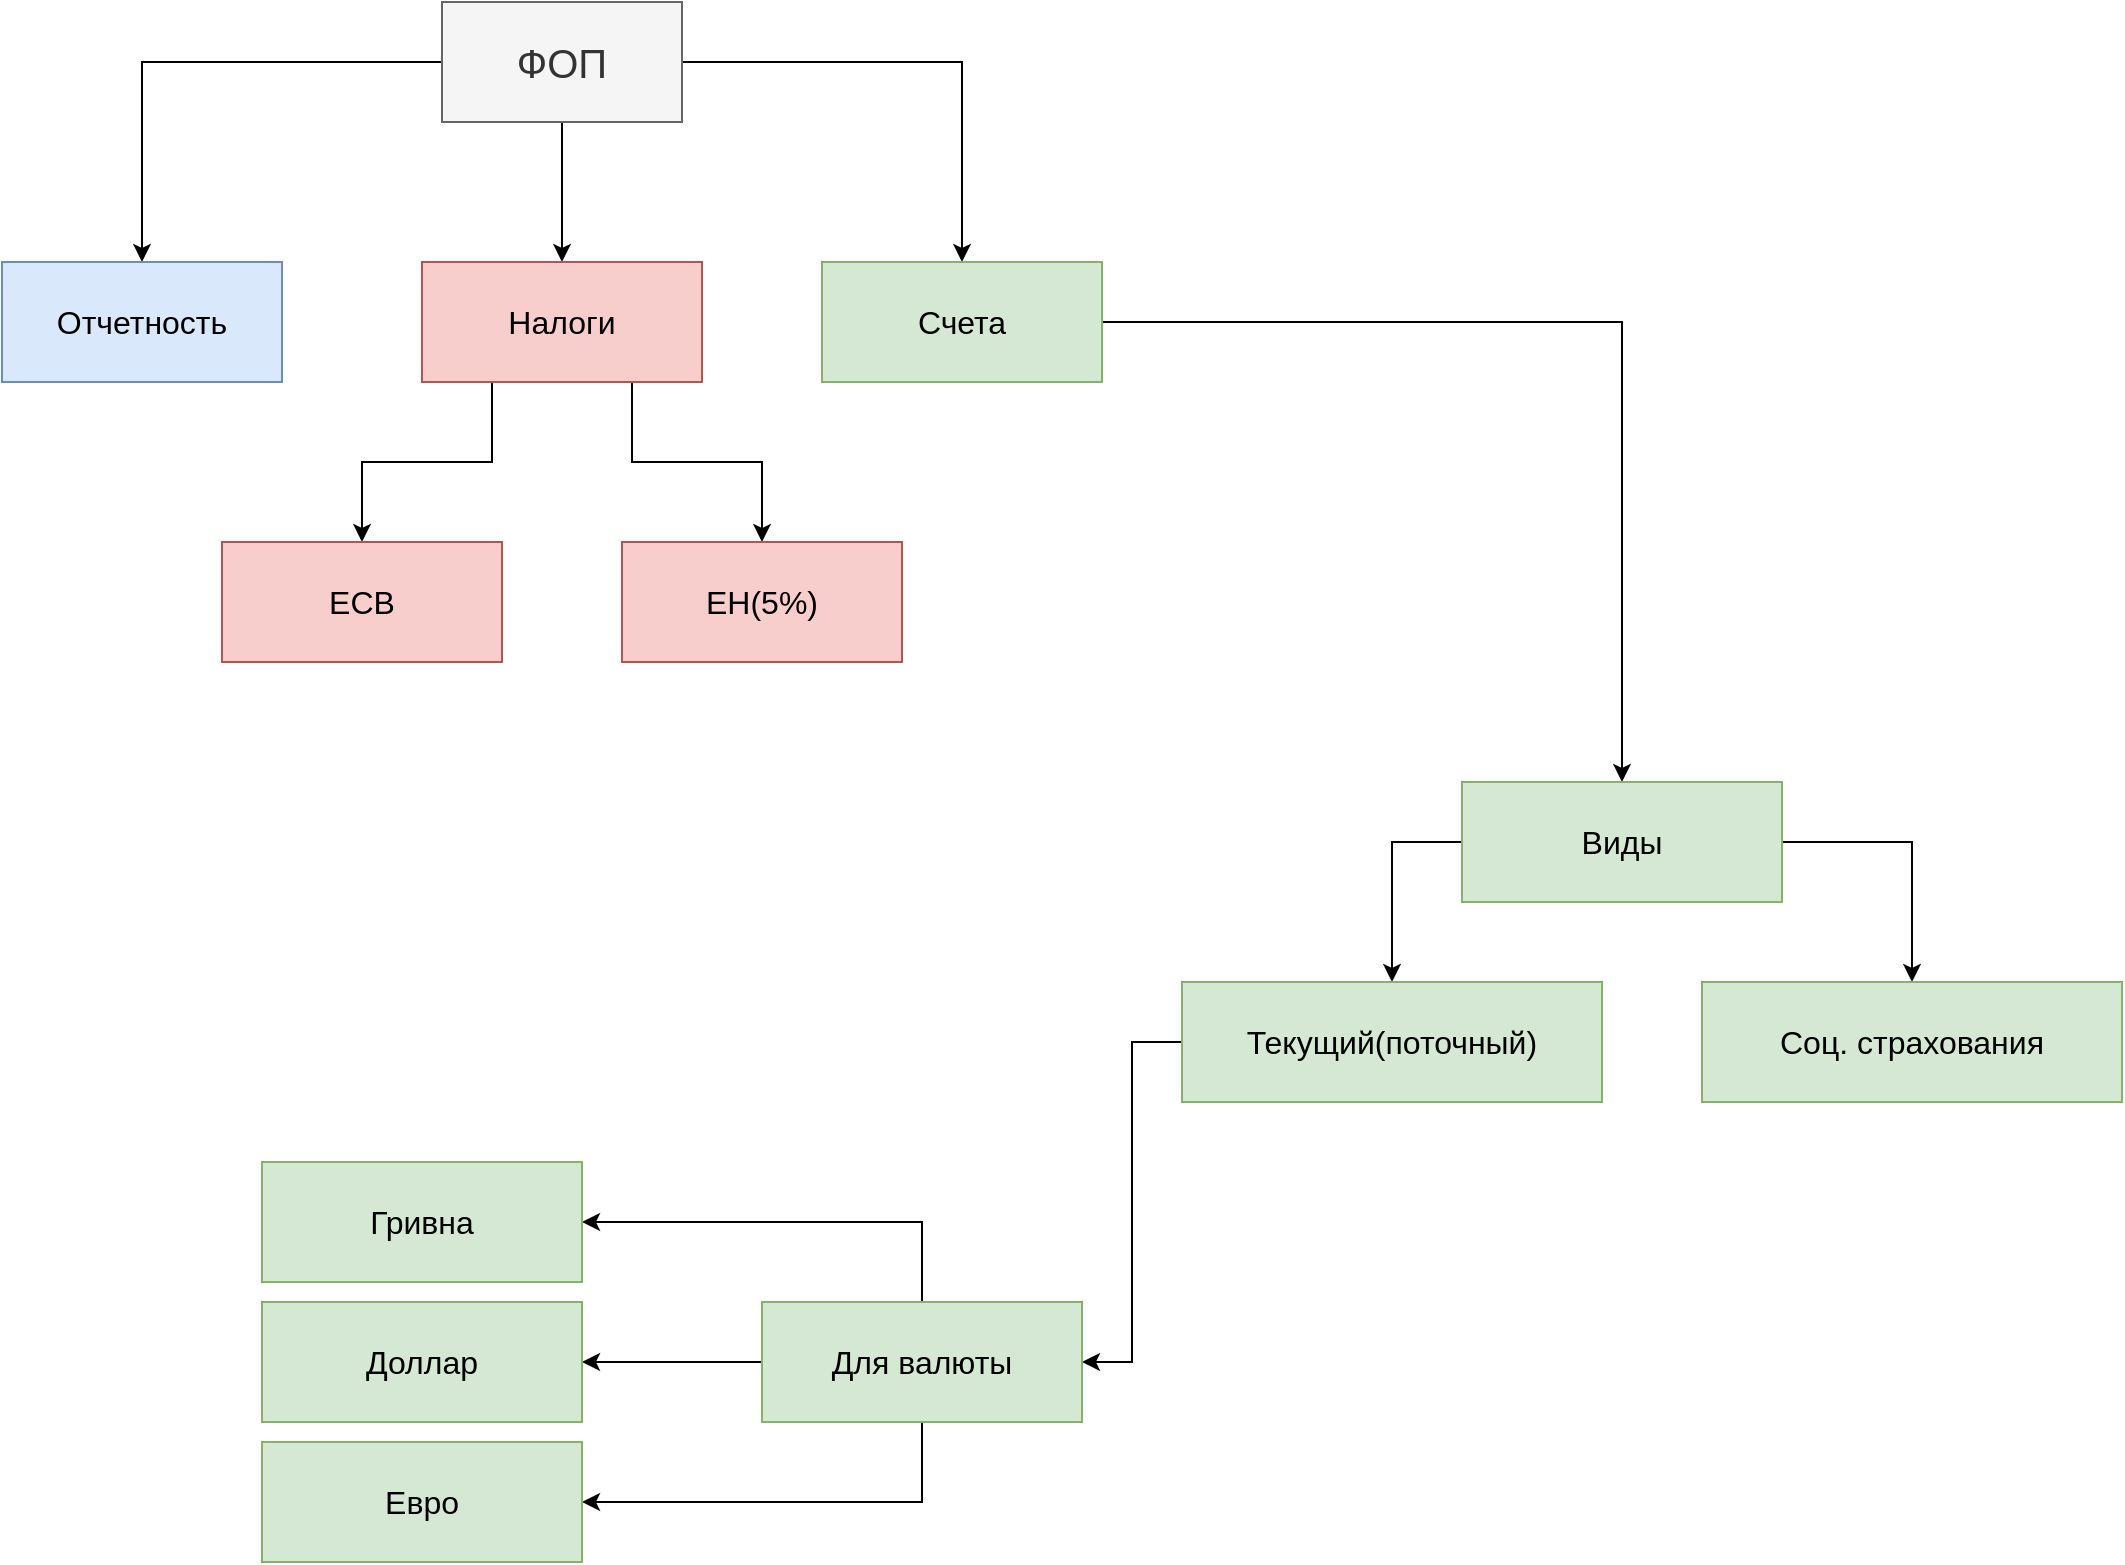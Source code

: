 <mxfile version="13.9.9" type="device"><diagram id="vsFDFMEt3LsC_WMaCf4T" name="Сторінка-1"><mxGraphModel dx="1115" dy="795" grid="1" gridSize="10" guides="1" tooltips="1" connect="1" arrows="1" fold="1" page="1" pageScale="1" pageWidth="2339" pageHeight="3300" math="0" shadow="0"><root><mxCell id="0"/><mxCell id="1" parent="0"/><mxCell id="O0cALW0eUCgUNM2VmjyE-5" style="edgeStyle=orthogonalEdgeStyle;rounded=0;orthogonalLoop=1;jettySize=auto;html=1;exitX=0;exitY=0.5;exitDx=0;exitDy=0;entryX=0.5;entryY=0;entryDx=0;entryDy=0;" edge="1" parent="1" source="O0cALW0eUCgUNM2VmjyE-1" target="O0cALW0eUCgUNM2VmjyE-2"><mxGeometry relative="1" as="geometry"/></mxCell><mxCell id="O0cALW0eUCgUNM2VmjyE-6" style="edgeStyle=orthogonalEdgeStyle;rounded=0;orthogonalLoop=1;jettySize=auto;html=1;exitX=0.5;exitY=1;exitDx=0;exitDy=0;entryX=0.5;entryY=0;entryDx=0;entryDy=0;" edge="1" parent="1" source="O0cALW0eUCgUNM2VmjyE-1" target="O0cALW0eUCgUNM2VmjyE-3"><mxGeometry relative="1" as="geometry"/></mxCell><mxCell id="O0cALW0eUCgUNM2VmjyE-7" style="edgeStyle=orthogonalEdgeStyle;rounded=0;orthogonalLoop=1;jettySize=auto;html=1;exitX=1;exitY=0.5;exitDx=0;exitDy=0;entryX=0.5;entryY=0;entryDx=0;entryDy=0;" edge="1" parent="1" source="O0cALW0eUCgUNM2VmjyE-1" target="O0cALW0eUCgUNM2VmjyE-4"><mxGeometry relative="1" as="geometry"/></mxCell><mxCell id="O0cALW0eUCgUNM2VmjyE-1" value="&lt;font style=&quot;font-size: 20px&quot;&gt;ФОП&lt;/font&gt;" style="rounded=0;whiteSpace=wrap;html=1;fillColor=#f5f5f5;strokeColor=#666666;fontColor=#333333;" vertex="1" parent="1"><mxGeometry x="500" y="120" width="120" height="60" as="geometry"/></mxCell><mxCell id="O0cALW0eUCgUNM2VmjyE-2" value="&lt;font style=&quot;font-size: 16px&quot;&gt;Отчетность&lt;/font&gt;" style="rounded=0;whiteSpace=wrap;html=1;fillColor=#dae8fc;strokeColor=#6c8ebf;" vertex="1" parent="1"><mxGeometry x="280" y="250" width="140" height="60" as="geometry"/></mxCell><mxCell id="O0cALW0eUCgUNM2VmjyE-27" style="edgeStyle=orthogonalEdgeStyle;rounded=0;orthogonalLoop=1;jettySize=auto;html=1;exitX=0.25;exitY=1;exitDx=0;exitDy=0;entryX=0.5;entryY=0;entryDx=0;entryDy=0;" edge="1" parent="1" source="O0cALW0eUCgUNM2VmjyE-3" target="O0cALW0eUCgUNM2VmjyE-25"><mxGeometry relative="1" as="geometry"/></mxCell><mxCell id="O0cALW0eUCgUNM2VmjyE-28" style="edgeStyle=orthogonalEdgeStyle;rounded=0;orthogonalLoop=1;jettySize=auto;html=1;exitX=0.75;exitY=1;exitDx=0;exitDy=0;entryX=0.5;entryY=0;entryDx=0;entryDy=0;" edge="1" parent="1" source="O0cALW0eUCgUNM2VmjyE-3" target="O0cALW0eUCgUNM2VmjyE-26"><mxGeometry relative="1" as="geometry"/></mxCell><mxCell id="O0cALW0eUCgUNM2VmjyE-3" value="&lt;font style=&quot;font-size: 16px&quot;&gt;Налоги&lt;/font&gt;" style="rounded=0;whiteSpace=wrap;html=1;fillColor=#f8cecc;strokeColor=#b85450;" vertex="1" parent="1"><mxGeometry x="490" y="250" width="140" height="60" as="geometry"/></mxCell><mxCell id="O0cALW0eUCgUNM2VmjyE-24" style="edgeStyle=orthogonalEdgeStyle;rounded=0;orthogonalLoop=1;jettySize=auto;html=1;exitX=1;exitY=0.5;exitDx=0;exitDy=0;" edge="1" parent="1" source="O0cALW0eUCgUNM2VmjyE-4" target="O0cALW0eUCgUNM2VmjyE-8"><mxGeometry relative="1" as="geometry"/></mxCell><mxCell id="O0cALW0eUCgUNM2VmjyE-4" value="&lt;font style=&quot;font-size: 16px&quot;&gt;Счета&lt;/font&gt;" style="rounded=0;whiteSpace=wrap;html=1;fillColor=#d5e8d4;strokeColor=#82b366;" vertex="1" parent="1"><mxGeometry x="690" y="250" width="140" height="60" as="geometry"/></mxCell><mxCell id="O0cALW0eUCgUNM2VmjyE-19" style="edgeStyle=orthogonalEdgeStyle;rounded=0;orthogonalLoop=1;jettySize=auto;html=1;exitX=0;exitY=0.5;exitDx=0;exitDy=0;entryX=0.5;entryY=0;entryDx=0;entryDy=0;" edge="1" parent="1" source="O0cALW0eUCgUNM2VmjyE-8" target="O0cALW0eUCgUNM2VmjyE-9"><mxGeometry relative="1" as="geometry"/></mxCell><mxCell id="O0cALW0eUCgUNM2VmjyE-21" style="edgeStyle=orthogonalEdgeStyle;rounded=0;orthogonalLoop=1;jettySize=auto;html=1;exitX=1;exitY=0.5;exitDx=0;exitDy=0;entryX=0.5;entryY=0;entryDx=0;entryDy=0;" edge="1" parent="1" source="O0cALW0eUCgUNM2VmjyE-8" target="O0cALW0eUCgUNM2VmjyE-20"><mxGeometry relative="1" as="geometry"/></mxCell><mxCell id="O0cALW0eUCgUNM2VmjyE-8" value="&lt;font style=&quot;font-size: 16px&quot;&gt;Виды&lt;/font&gt;" style="rounded=0;whiteSpace=wrap;html=1;fillColor=#d5e8d4;strokeColor=#82b366;" vertex="1" parent="1"><mxGeometry x="1010" y="510" width="160" height="60" as="geometry"/></mxCell><mxCell id="O0cALW0eUCgUNM2VmjyE-18" style="edgeStyle=orthogonalEdgeStyle;rounded=0;orthogonalLoop=1;jettySize=auto;html=1;exitX=0;exitY=0.5;exitDx=0;exitDy=0;entryX=1;entryY=0.5;entryDx=0;entryDy=0;" edge="1" parent="1" source="O0cALW0eUCgUNM2VmjyE-9" target="O0cALW0eUCgUNM2VmjyE-10"><mxGeometry relative="1" as="geometry"/></mxCell><mxCell id="O0cALW0eUCgUNM2VmjyE-9" value="&lt;font style=&quot;font-size: 16px&quot;&gt;Текущий(поточный)&lt;/font&gt;" style="rounded=0;whiteSpace=wrap;html=1;fillColor=#d5e8d4;strokeColor=#82b366;" vertex="1" parent="1"><mxGeometry x="870" y="610" width="210" height="60" as="geometry"/></mxCell><mxCell id="O0cALW0eUCgUNM2VmjyE-15" style="edgeStyle=orthogonalEdgeStyle;rounded=0;orthogonalLoop=1;jettySize=auto;html=1;exitX=0.5;exitY=0;exitDx=0;exitDy=0;entryX=1;entryY=0.5;entryDx=0;entryDy=0;" edge="1" parent="1" source="O0cALW0eUCgUNM2VmjyE-10" target="O0cALW0eUCgUNM2VmjyE-12"><mxGeometry relative="1" as="geometry"/></mxCell><mxCell id="O0cALW0eUCgUNM2VmjyE-16" style="edgeStyle=orthogonalEdgeStyle;rounded=0;orthogonalLoop=1;jettySize=auto;html=1;exitX=0;exitY=0.5;exitDx=0;exitDy=0;entryX=1;entryY=0.5;entryDx=0;entryDy=0;" edge="1" parent="1" source="O0cALW0eUCgUNM2VmjyE-10" target="O0cALW0eUCgUNM2VmjyE-13"><mxGeometry relative="1" as="geometry"/></mxCell><mxCell id="O0cALW0eUCgUNM2VmjyE-17" style="edgeStyle=orthogonalEdgeStyle;rounded=0;orthogonalLoop=1;jettySize=auto;html=1;exitX=0.5;exitY=1;exitDx=0;exitDy=0;entryX=1;entryY=0.5;entryDx=0;entryDy=0;" edge="1" parent="1" source="O0cALW0eUCgUNM2VmjyE-10" target="O0cALW0eUCgUNM2VmjyE-14"><mxGeometry relative="1" as="geometry"/></mxCell><mxCell id="O0cALW0eUCgUNM2VmjyE-10" value="&lt;font style=&quot;font-size: 16px&quot;&gt;Для валюты&lt;/font&gt;" style="rounded=0;whiteSpace=wrap;html=1;fillColor=#d5e8d4;strokeColor=#82b366;" vertex="1" parent="1"><mxGeometry x="660" y="770" width="160" height="60" as="geometry"/></mxCell><mxCell id="O0cALW0eUCgUNM2VmjyE-12" value="&lt;font style=&quot;font-size: 16px&quot;&gt;Гривна&lt;/font&gt;" style="rounded=0;whiteSpace=wrap;html=1;fillColor=#d5e8d4;strokeColor=#82b366;" vertex="1" parent="1"><mxGeometry x="410" y="700" width="160" height="60" as="geometry"/></mxCell><mxCell id="O0cALW0eUCgUNM2VmjyE-13" value="&lt;font style=&quot;font-size: 16px&quot;&gt;Доллар&lt;/font&gt;" style="rounded=0;whiteSpace=wrap;html=1;fillColor=#d5e8d4;strokeColor=#82b366;" vertex="1" parent="1"><mxGeometry x="410" y="770" width="160" height="60" as="geometry"/></mxCell><mxCell id="O0cALW0eUCgUNM2VmjyE-14" value="&lt;font style=&quot;font-size: 16px&quot;&gt;Евро&lt;/font&gt;" style="rounded=0;whiteSpace=wrap;html=1;fillColor=#d5e8d4;strokeColor=#82b366;" vertex="1" parent="1"><mxGeometry x="410" y="840" width="160" height="60" as="geometry"/></mxCell><mxCell id="O0cALW0eUCgUNM2VmjyE-20" value="&lt;font style=&quot;font-size: 16px&quot;&gt;Соц. страхования&lt;/font&gt;" style="rounded=0;whiteSpace=wrap;html=1;fillColor=#d5e8d4;strokeColor=#82b366;" vertex="1" parent="1"><mxGeometry x="1130" y="610" width="210" height="60" as="geometry"/></mxCell><mxCell id="O0cALW0eUCgUNM2VmjyE-25" value="&lt;span style=&quot;font-size: 16px&quot;&gt;ЕСВ&lt;/span&gt;" style="rounded=0;whiteSpace=wrap;html=1;fillColor=#f8cecc;strokeColor=#b85450;" vertex="1" parent="1"><mxGeometry x="390" y="390" width="140" height="60" as="geometry"/></mxCell><mxCell id="O0cALW0eUCgUNM2VmjyE-26" value="&lt;font style=&quot;font-size: 16px&quot;&gt;ЕН(5%)&lt;/font&gt;" style="rounded=0;whiteSpace=wrap;html=1;fillColor=#f8cecc;strokeColor=#b85450;" vertex="1" parent="1"><mxGeometry x="590" y="390" width="140" height="60" as="geometry"/></mxCell></root></mxGraphModel></diagram></mxfile>